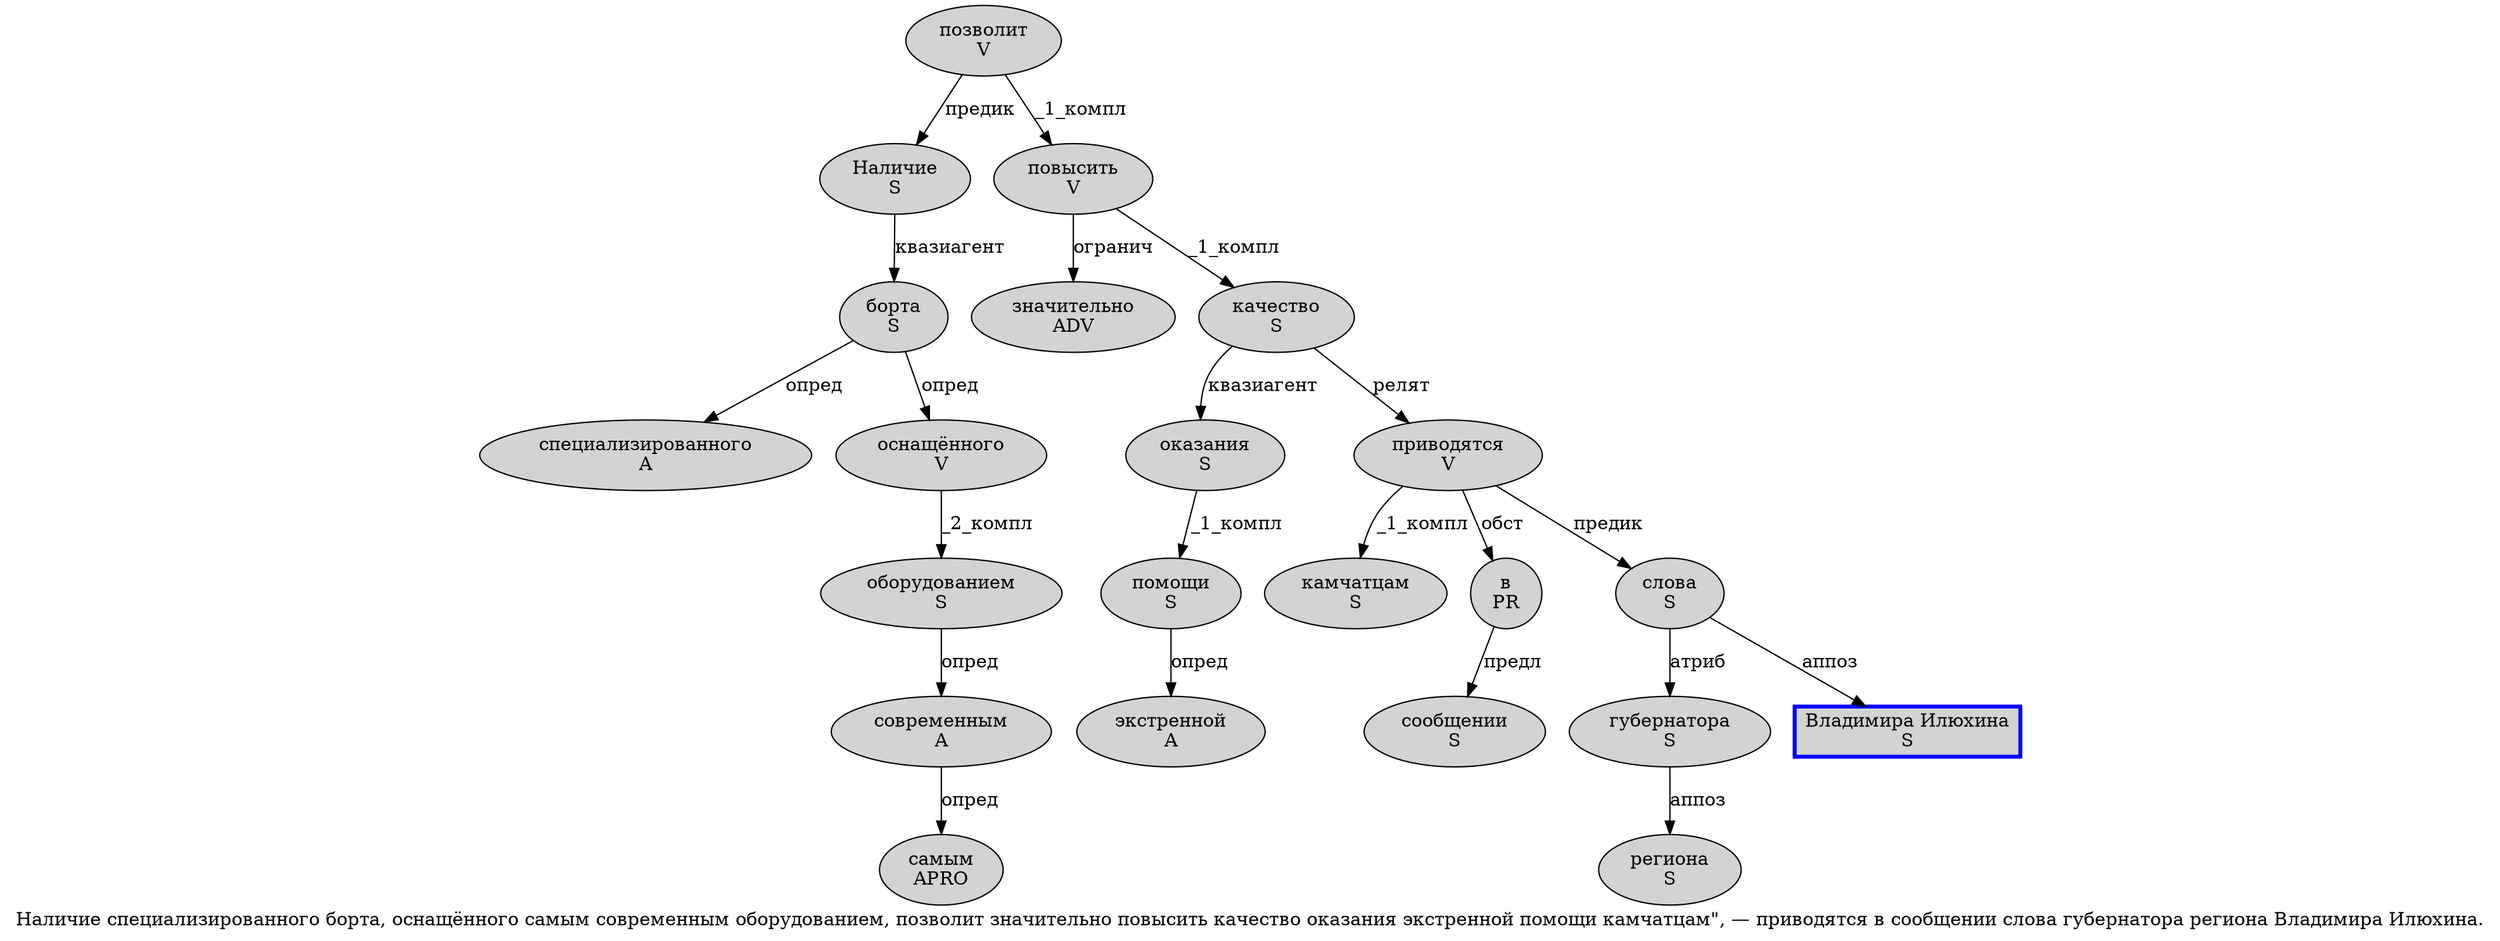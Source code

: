 digraph SENTENCE_27 {
	graph [label="Наличие специализированного борта, оснащённого самым современным оборудованием, позволит значительно повысить качество оказания экстренной помощи камчатцам\", — приводятся в сообщении слова губернатора региона Владимира Илюхина."]
	node [style=filled]
		0 [label="Наличие
S" color="" fillcolor=lightgray penwidth=1 shape=ellipse]
		1 [label="специализированного
A" color="" fillcolor=lightgray penwidth=1 shape=ellipse]
		2 [label="борта
S" color="" fillcolor=lightgray penwidth=1 shape=ellipse]
		4 [label="оснащённого
V" color="" fillcolor=lightgray penwidth=1 shape=ellipse]
		5 [label="самым
APRO" color="" fillcolor=lightgray penwidth=1 shape=ellipse]
		6 [label="современным
A" color="" fillcolor=lightgray penwidth=1 shape=ellipse]
		7 [label="оборудованием
S" color="" fillcolor=lightgray penwidth=1 shape=ellipse]
		9 [label="позволит
V" color="" fillcolor=lightgray penwidth=1 shape=ellipse]
		10 [label="значительно
ADV" color="" fillcolor=lightgray penwidth=1 shape=ellipse]
		11 [label="повысить
V" color="" fillcolor=lightgray penwidth=1 shape=ellipse]
		12 [label="качество
S" color="" fillcolor=lightgray penwidth=1 shape=ellipse]
		13 [label="оказания
S" color="" fillcolor=lightgray penwidth=1 shape=ellipse]
		14 [label="экстренной
A" color="" fillcolor=lightgray penwidth=1 shape=ellipse]
		15 [label="помощи
S" color="" fillcolor=lightgray penwidth=1 shape=ellipse]
		16 [label="камчатцам
S" color="" fillcolor=lightgray penwidth=1 shape=ellipse]
		20 [label="приводятся
V" color="" fillcolor=lightgray penwidth=1 shape=ellipse]
		21 [label="в
PR" color="" fillcolor=lightgray penwidth=1 shape=ellipse]
		22 [label="сообщении
S" color="" fillcolor=lightgray penwidth=1 shape=ellipse]
		23 [label="слова
S" color="" fillcolor=lightgray penwidth=1 shape=ellipse]
		24 [label="губернатора
S" color="" fillcolor=lightgray penwidth=1 shape=ellipse]
		25 [label="региона
S" color="" fillcolor=lightgray penwidth=1 shape=ellipse]
		26 [label="Владимира Илюхина
S" color=blue fillcolor=lightgray penwidth=3 shape=box]
			20 -> 16 [label="_1_компл"]
			20 -> 21 [label="обст"]
			20 -> 23 [label="предик"]
			2 -> 1 [label="опред"]
			2 -> 4 [label="опред"]
			15 -> 14 [label="опред"]
			13 -> 15 [label="_1_компл"]
			7 -> 6 [label="опред"]
			6 -> 5 [label="опред"]
			4 -> 7 [label="_2_компл"]
			9 -> 0 [label="предик"]
			9 -> 11 [label="_1_компл"]
			0 -> 2 [label="квазиагент"]
			23 -> 24 [label="атриб"]
			23 -> 26 [label="аппоз"]
			24 -> 25 [label="аппоз"]
			12 -> 13 [label="квазиагент"]
			12 -> 20 [label="релят"]
			21 -> 22 [label="предл"]
			11 -> 10 [label="огранич"]
			11 -> 12 [label="_1_компл"]
}